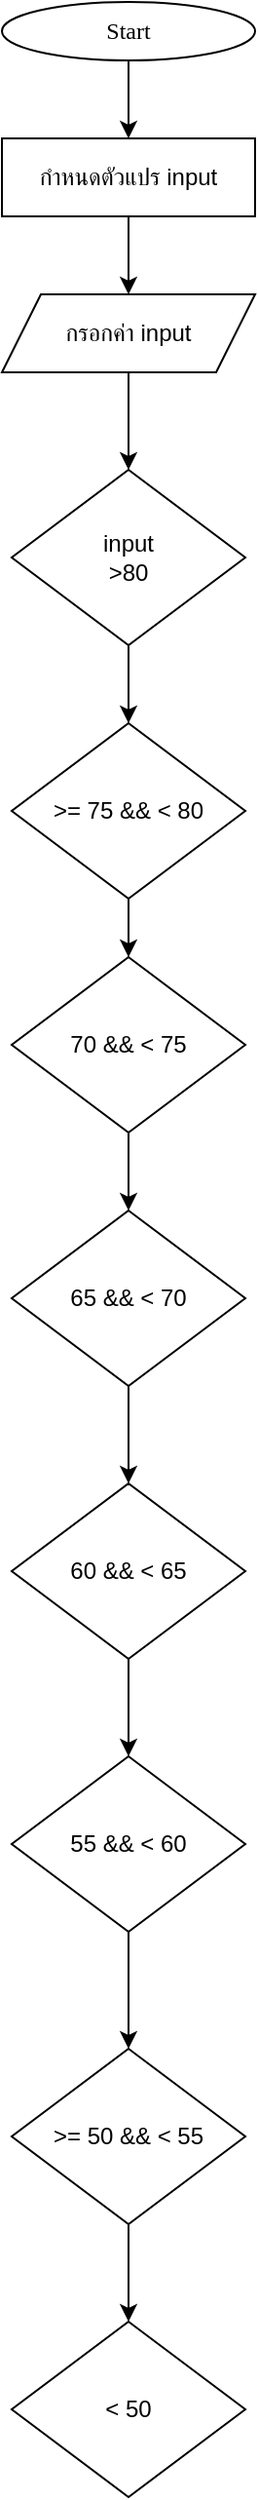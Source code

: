 <mxfile version="24.9.2">
  <diagram name="Page-1" id="AHYE6JHrMXzp6rr6YUCm">
    <mxGraphModel dx="2453" dy="1969" grid="1" gridSize="10" guides="1" tooltips="1" connect="1" arrows="1" fold="1" page="1" pageScale="1" pageWidth="850" pageHeight="1100" math="0" shadow="0">
      <root>
        <mxCell id="0" />
        <mxCell id="1" parent="0" />
        <mxCell id="DNTLOJVToYpotqmwzTOn-7" value="" style="edgeStyle=orthogonalEdgeStyle;rounded=0;orthogonalLoop=1;jettySize=auto;html=1;" edge="1" parent="1" source="DNTLOJVToYpotqmwzTOn-1" target="DNTLOJVToYpotqmwzTOn-4">
          <mxGeometry relative="1" as="geometry" />
        </mxCell>
        <mxCell id="DNTLOJVToYpotqmwzTOn-1" value="&lt;font data-font-src=&quot;https://fonts.googleapis.com/css?family=Sarabun&quot; face=&quot;Sarabun&quot;&gt;Start&lt;/font&gt;" style="ellipse;whiteSpace=wrap;html=1;" vertex="1" parent="1">
          <mxGeometry x="-800.0" y="-1050" width="130" height="30" as="geometry" />
        </mxCell>
        <mxCell id="DNTLOJVToYpotqmwzTOn-6" value="" style="edgeStyle=orthogonalEdgeStyle;rounded=0;orthogonalLoop=1;jettySize=auto;html=1;" edge="1" parent="1" source="DNTLOJVToYpotqmwzTOn-4" target="DNTLOJVToYpotqmwzTOn-5">
          <mxGeometry relative="1" as="geometry" />
        </mxCell>
        <mxCell id="DNTLOJVToYpotqmwzTOn-4" value="กำหนดตัวแปร input" style="rounded=0;whiteSpace=wrap;html=1;" vertex="1" parent="1">
          <mxGeometry x="-800.0" y="-980" width="130" height="40" as="geometry" />
        </mxCell>
        <mxCell id="DNTLOJVToYpotqmwzTOn-9" value="" style="edgeStyle=orthogonalEdgeStyle;rounded=0;orthogonalLoop=1;jettySize=auto;html=1;" edge="1" parent="1" source="DNTLOJVToYpotqmwzTOn-5" target="DNTLOJVToYpotqmwzTOn-8">
          <mxGeometry relative="1" as="geometry" />
        </mxCell>
        <mxCell id="DNTLOJVToYpotqmwzTOn-5" value="กรอกค่า input" style="rounded=0;whiteSpace=wrap;html=1;shape=parallelogram;perimeter=parallelogramPerimeter;fixedSize=1;" vertex="1" parent="1">
          <mxGeometry x="-800.0" y="-900" width="130" height="40" as="geometry" />
        </mxCell>
        <mxCell id="DNTLOJVToYpotqmwzTOn-16" value="" style="edgeStyle=orthogonalEdgeStyle;rounded=0;orthogonalLoop=1;jettySize=auto;html=1;" edge="1" parent="1" source="DNTLOJVToYpotqmwzTOn-8" target="DNTLOJVToYpotqmwzTOn-10">
          <mxGeometry relative="1" as="geometry" />
        </mxCell>
        <mxCell id="DNTLOJVToYpotqmwzTOn-8" value="input&lt;div&gt;&amp;gt;80&lt;/div&gt;" style="rhombus;whiteSpace=wrap;html=1;" vertex="1" parent="1">
          <mxGeometry x="-795" y="-810" width="120" height="90" as="geometry" />
        </mxCell>
        <mxCell id="DNTLOJVToYpotqmwzTOn-17" value="" style="edgeStyle=orthogonalEdgeStyle;rounded=0;orthogonalLoop=1;jettySize=auto;html=1;" edge="1" parent="1" source="DNTLOJVToYpotqmwzTOn-10" target="DNTLOJVToYpotqmwzTOn-11">
          <mxGeometry relative="1" as="geometry" />
        </mxCell>
        <mxCell id="DNTLOJVToYpotqmwzTOn-10" value="&amp;gt;= 75 &amp;amp;&amp;amp;&amp;nbsp;&lt;span style=&quot;background-color: initial;&quot;&gt;&amp;lt; 80&lt;/span&gt;" style="rhombus;whiteSpace=wrap;html=1;" vertex="1" parent="1">
          <mxGeometry x="-795" y="-680" width="120" height="90" as="geometry" />
        </mxCell>
        <mxCell id="DNTLOJVToYpotqmwzTOn-18" value="" style="edgeStyle=orthogonalEdgeStyle;rounded=0;orthogonalLoop=1;jettySize=auto;html=1;" edge="1" parent="1" source="DNTLOJVToYpotqmwzTOn-11" target="DNTLOJVToYpotqmwzTOn-12">
          <mxGeometry relative="1" as="geometry" />
        </mxCell>
        <mxCell id="DNTLOJVToYpotqmwzTOn-11" value="70 &amp;amp;&amp;amp; &amp;lt; 75" style="rhombus;whiteSpace=wrap;html=1;" vertex="1" parent="1">
          <mxGeometry x="-795" y="-560" width="120" height="90" as="geometry" />
        </mxCell>
        <mxCell id="DNTLOJVToYpotqmwzTOn-19" value="" style="edgeStyle=orthogonalEdgeStyle;rounded=0;orthogonalLoop=1;jettySize=auto;html=1;" edge="1" parent="1" source="DNTLOJVToYpotqmwzTOn-12" target="DNTLOJVToYpotqmwzTOn-13">
          <mxGeometry relative="1" as="geometry" />
        </mxCell>
        <mxCell id="DNTLOJVToYpotqmwzTOn-12" value="65 &amp;amp;&amp;amp; &amp;lt; 70" style="rhombus;whiteSpace=wrap;html=1;" vertex="1" parent="1">
          <mxGeometry x="-795" y="-430" width="120" height="90" as="geometry" />
        </mxCell>
        <mxCell id="DNTLOJVToYpotqmwzTOn-20" value="" style="edgeStyle=orthogonalEdgeStyle;rounded=0;orthogonalLoop=1;jettySize=auto;html=1;" edge="1" parent="1" source="DNTLOJVToYpotqmwzTOn-13" target="DNTLOJVToYpotqmwzTOn-14">
          <mxGeometry relative="1" as="geometry" />
        </mxCell>
        <mxCell id="DNTLOJVToYpotqmwzTOn-13" value="60 &amp;amp;&amp;amp; &amp;lt; 65" style="rhombus;whiteSpace=wrap;html=1;" vertex="1" parent="1">
          <mxGeometry x="-795" y="-290" width="120" height="90" as="geometry" />
        </mxCell>
        <mxCell id="DNTLOJVToYpotqmwzTOn-21" value="" style="edgeStyle=orthogonalEdgeStyle;rounded=0;orthogonalLoop=1;jettySize=auto;html=1;" edge="1" parent="1" source="DNTLOJVToYpotqmwzTOn-14" target="DNTLOJVToYpotqmwzTOn-15">
          <mxGeometry relative="1" as="geometry" />
        </mxCell>
        <mxCell id="DNTLOJVToYpotqmwzTOn-14" value="55 &amp;amp;&amp;amp; &amp;lt; 60" style="rhombus;whiteSpace=wrap;html=1;" vertex="1" parent="1">
          <mxGeometry x="-795" y="-150" width="120" height="90" as="geometry" />
        </mxCell>
        <mxCell id="DNTLOJVToYpotqmwzTOn-23" value="" style="edgeStyle=orthogonalEdgeStyle;rounded=0;orthogonalLoop=1;jettySize=auto;html=1;" edge="1" parent="1" source="DNTLOJVToYpotqmwzTOn-15" target="DNTLOJVToYpotqmwzTOn-22">
          <mxGeometry relative="1" as="geometry" />
        </mxCell>
        <mxCell id="DNTLOJVToYpotqmwzTOn-15" value="&amp;gt;= 50 &amp;amp;&amp;amp; &amp;lt; 55" style="rhombus;whiteSpace=wrap;html=1;" vertex="1" parent="1">
          <mxGeometry x="-795" width="120" height="90" as="geometry" />
        </mxCell>
        <mxCell id="DNTLOJVToYpotqmwzTOn-22" value="&amp;lt; 50" style="rhombus;whiteSpace=wrap;html=1;" vertex="1" parent="1">
          <mxGeometry x="-795" y="140" width="120" height="90" as="geometry" />
        </mxCell>
      </root>
    </mxGraphModel>
  </diagram>
</mxfile>
